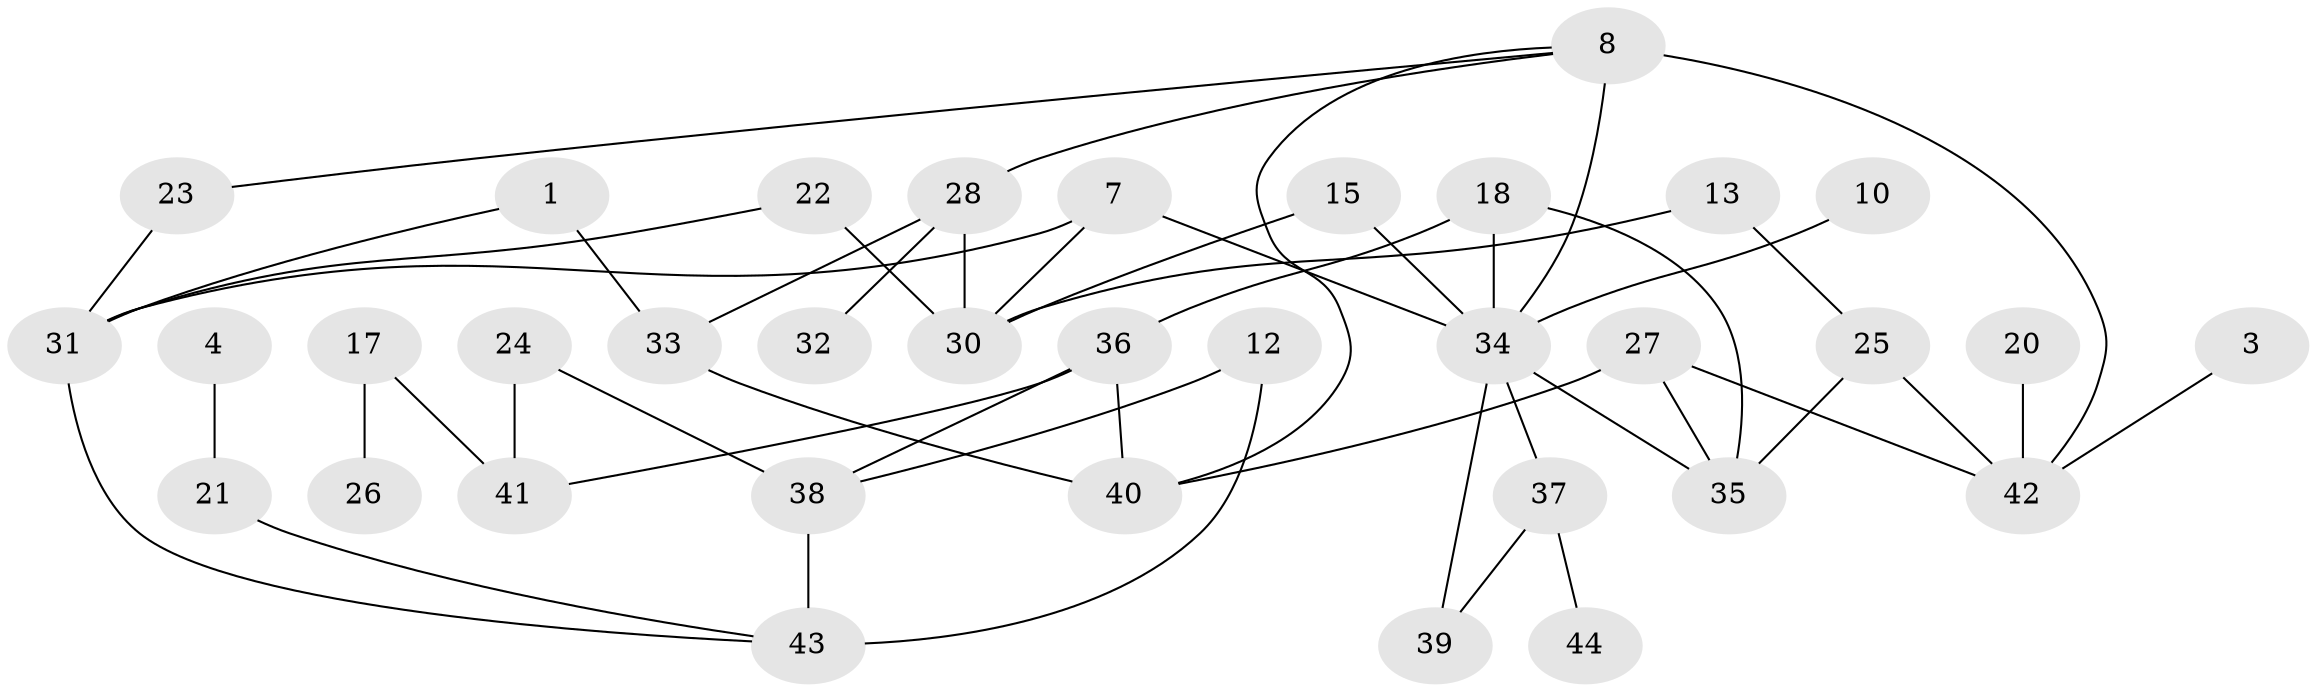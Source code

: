 // original degree distribution, {2: 0.2159090909090909, 6: 0.03409090909090909, 1: 0.2727272727272727, 3: 0.22727272727272727, 0: 0.07954545454545454, 4: 0.14772727272727273, 5: 0.022727272727272728}
// Generated by graph-tools (version 1.1) at 2025/25/03/09/25 03:25:13]
// undirected, 35 vertices, 50 edges
graph export_dot {
graph [start="1"]
  node [color=gray90,style=filled];
  1;
  3;
  4;
  7;
  8;
  10;
  12;
  13;
  15;
  17;
  18;
  20;
  21;
  22;
  23;
  24;
  25;
  26;
  27;
  28;
  30;
  31;
  32;
  33;
  34;
  35;
  36;
  37;
  38;
  39;
  40;
  41;
  42;
  43;
  44;
  1 -- 31 [weight=1.0];
  1 -- 33 [weight=1.0];
  3 -- 42 [weight=1.0];
  4 -- 21 [weight=1.0];
  7 -- 30 [weight=1.0];
  7 -- 31 [weight=1.0];
  7 -- 34 [weight=1.0];
  8 -- 23 [weight=1.0];
  8 -- 28 [weight=1.0];
  8 -- 34 [weight=2.0];
  8 -- 40 [weight=1.0];
  8 -- 42 [weight=2.0];
  10 -- 34 [weight=1.0];
  12 -- 38 [weight=1.0];
  12 -- 43 [weight=1.0];
  13 -- 25 [weight=1.0];
  13 -- 30 [weight=1.0];
  15 -- 30 [weight=1.0];
  15 -- 34 [weight=1.0];
  17 -- 26 [weight=1.0];
  17 -- 41 [weight=2.0];
  18 -- 34 [weight=1.0];
  18 -- 35 [weight=1.0];
  18 -- 36 [weight=1.0];
  20 -- 42 [weight=1.0];
  21 -- 43 [weight=1.0];
  22 -- 30 [weight=1.0];
  22 -- 31 [weight=1.0];
  23 -- 31 [weight=1.0];
  24 -- 38 [weight=1.0];
  24 -- 41 [weight=1.0];
  25 -- 35 [weight=1.0];
  25 -- 42 [weight=1.0];
  27 -- 35 [weight=1.0];
  27 -- 40 [weight=1.0];
  27 -- 42 [weight=2.0];
  28 -- 30 [weight=2.0];
  28 -- 32 [weight=1.0];
  28 -- 33 [weight=1.0];
  31 -- 43 [weight=1.0];
  33 -- 40 [weight=1.0];
  34 -- 35 [weight=1.0];
  34 -- 37 [weight=1.0];
  34 -- 39 [weight=1.0];
  36 -- 38 [weight=1.0];
  36 -- 40 [weight=1.0];
  36 -- 41 [weight=1.0];
  37 -- 39 [weight=1.0];
  37 -- 44 [weight=1.0];
  38 -- 43 [weight=2.0];
}
